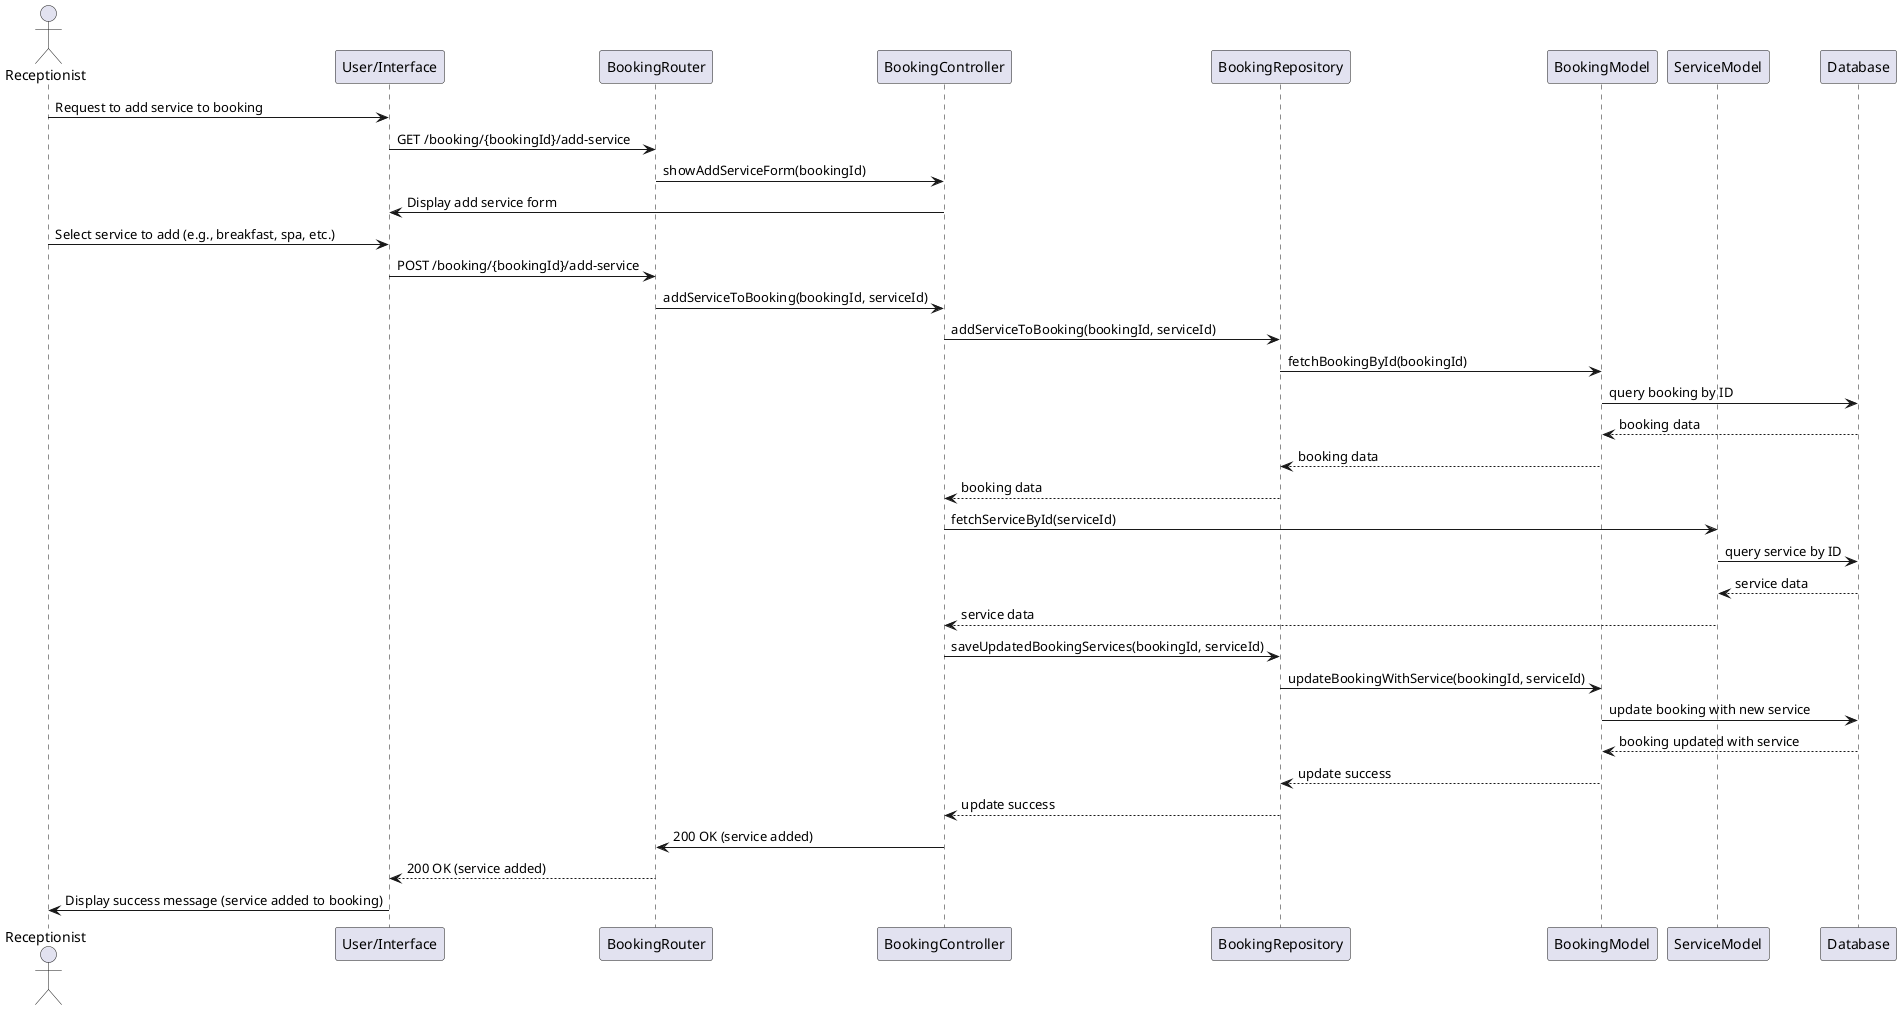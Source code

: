 @startuml
actor Receptionist
participant "User/Interface" as UI
participant "BookingRouter" as Router
participant "BookingController" as Controller
participant "BookingRepository" as Repository
participant "BookingModel" as BookingModel
participant "ServiceModel" as ServiceModel
participant "Database" as DB

Receptionist -> UI: Request to add service to booking
UI -> Router: GET /booking/{bookingId}/add-service
Router -> Controller: showAddServiceForm(bookingId)
Controller -> UI: Display add service form

Receptionist -> UI: Select service to add (e.g., breakfast, spa, etc.)
UI -> Router: POST /booking/{bookingId}/add-service
Router -> Controller: addServiceToBooking(bookingId, serviceId)
Controller -> Repository: addServiceToBooking(bookingId, serviceId)

Repository -> BookingModel: fetchBookingById(bookingId)
BookingModel -> DB: query booking by ID
DB --> BookingModel: booking data
BookingModel --> Repository: booking data
Repository --> Controller: booking data

Controller -> ServiceModel: fetchServiceById(serviceId)
ServiceModel -> DB: query service by ID
DB --> ServiceModel: service data
ServiceModel --> Controller: service data

Controller -> Repository: saveUpdatedBookingServices(bookingId, serviceId)
Repository -> BookingModel: updateBookingWithService(bookingId, serviceId)
BookingModel -> DB: update booking with new service
DB --> BookingModel: booking updated with service
BookingModel --> Repository: update success
Repository --> Controller: update success
Controller -> Router: 200 OK (service added)
Router --> UI: 200 OK (service added)
UI -> Receptionist: Display success message (service added to booking)
@enduml
